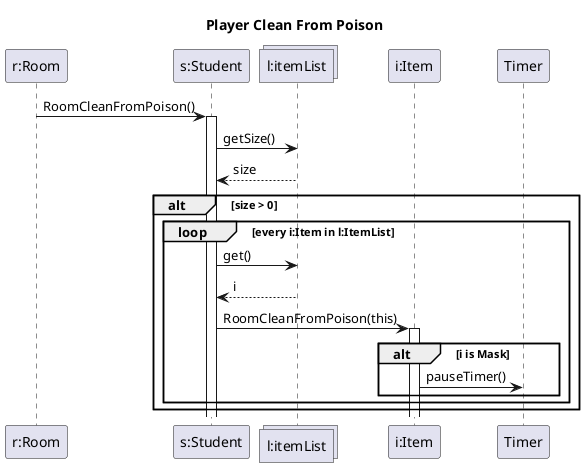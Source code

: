 @startuml teacher_attacks

title Player Clean From Poison
participant "r:Room" as r
participant "s:Student" as s
collections "l:itemList" as il
participant "i:Item" as i

/' Not ready yet!'/

r -> s : RoomCleanFromPoison()
activate s
    s -> il : getSize()
    il --> s : size
    alt size > 0
        loop every i:Item in l:ItemList
            s -> il : get()
            il --> s : i
            s -> i : RoomCleanFromPoison(this)
            activate i
            alt i is Mask
                i -> Timer : pauseTimer()
                
            end
        end
    end

@enduml